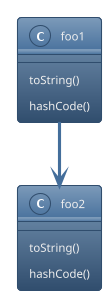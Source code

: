 @startuml
!theme spacelab
!procedure $msg($source, $destination)
  $source --> $destination
!endprocedure

!procedure $init_class($name)
  class $name {
    $addCommonMethod()
  }
!endprocedure


!procedure $addCommonMethod()
  toString()
  hashCode()
!endprocedure


$init_class("foo1")
$init_class("foo2")
$msg("foo1", "foo2")
@enduml